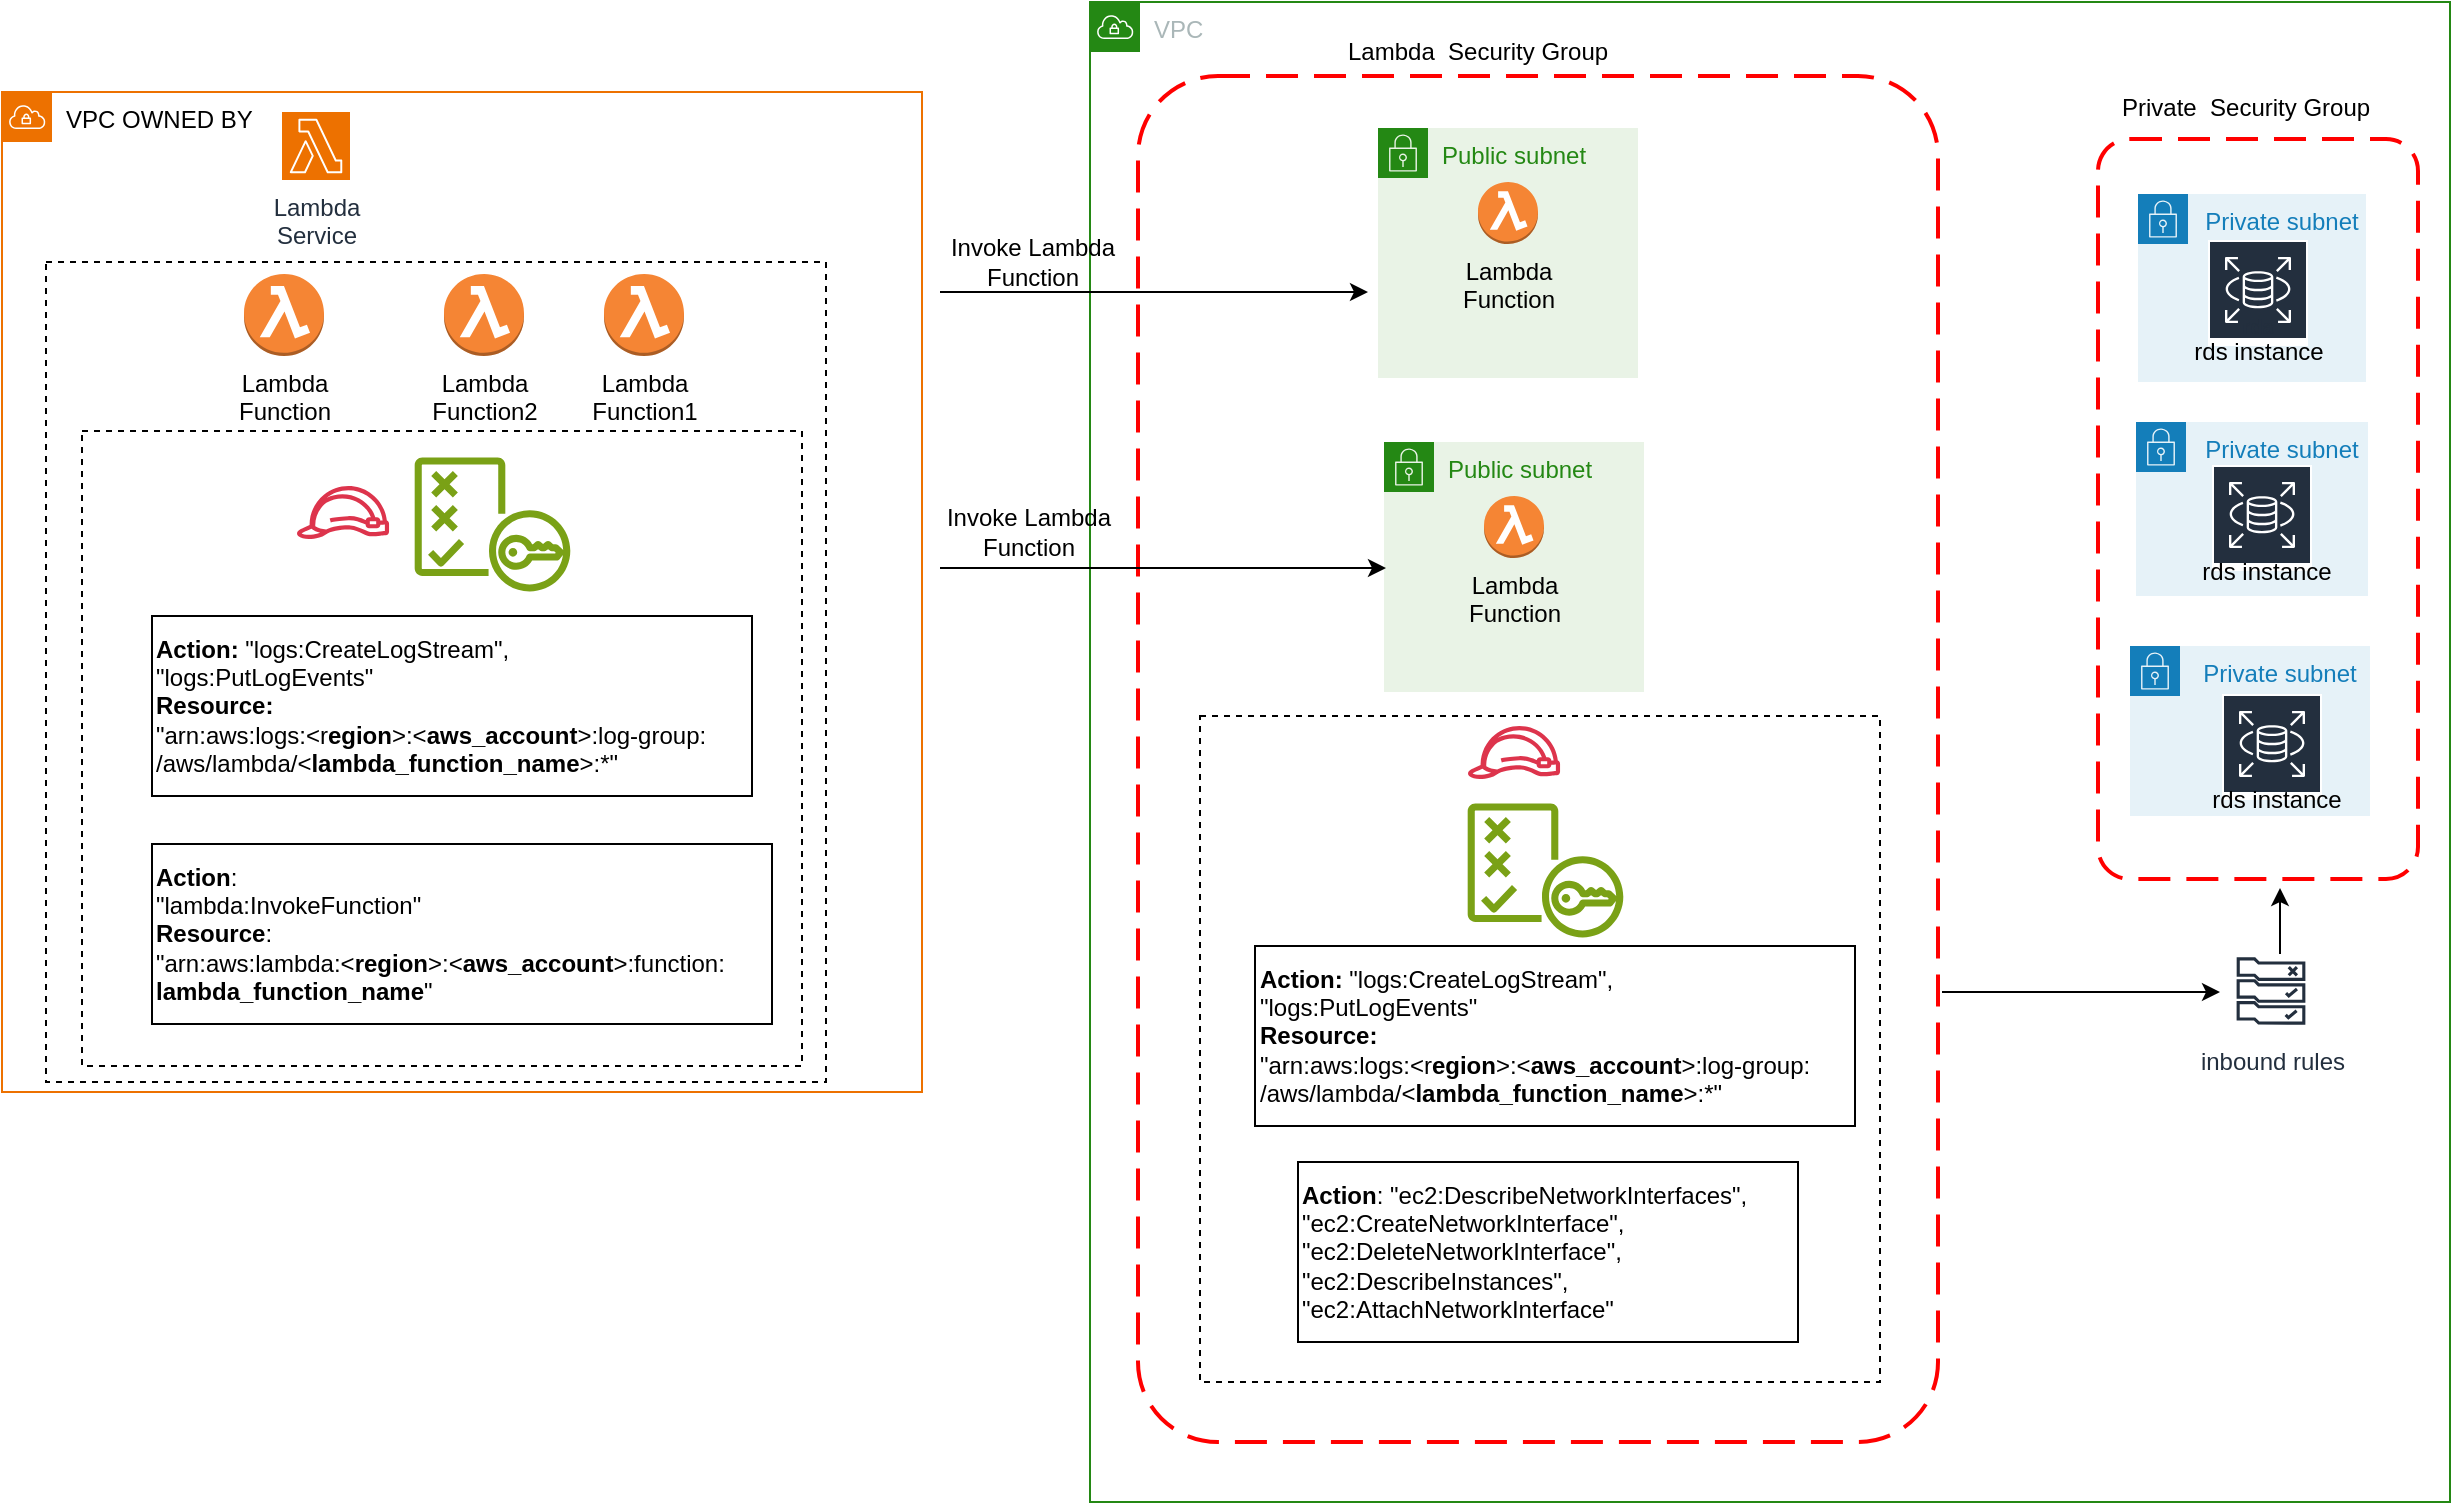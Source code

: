 <mxfile version="22.0.4" type="github" pages="2">
  <diagram name="lambda_networking" id="5S_vtZ67ByDqHM7MuEdr">
    <mxGraphModel dx="1961" dy="556" grid="1" gridSize="10" guides="1" tooltips="1" connect="1" arrows="1" fold="1" page="1" pageScale="1" pageWidth="980" pageHeight="1390" math="0" shadow="0">
      <root>
        <mxCell id="0" />
        <mxCell id="1" parent="0" />
        <mxCell id="8ntz569qP17uCYrPPTHj-63" value="VPC" style="points=[[0,0],[0.25,0],[0.5,0],[0.75,0],[1,0],[1,0.25],[1,0.5],[1,0.75],[1,1],[0.75,1],[0.5,1],[0.25,1],[0,1],[0,0.75],[0,0.5],[0,0.25]];outlineConnect=0;gradientColor=none;html=1;whiteSpace=wrap;fontSize=12;fontStyle=0;container=1;pointerEvents=0;collapsible=0;recursiveResize=0;shape=mxgraph.aws4.group;grIcon=mxgraph.aws4.group_vpc;strokeColor=#248814;fillColor=none;verticalAlign=top;align=left;spacingLeft=30;fontColor=#AAB7B8;dashed=0;" parent="1" vertex="1">
          <mxGeometry x="260" y="10" width="680" height="750" as="geometry" />
        </mxCell>
        <mxCell id="8ntz569qP17uCYrPPTHj-45" value="" style="rounded=0;whiteSpace=wrap;html=1;fillColor=none;strokeWidth=1;shadow=0;dashed=1;" parent="1" vertex="1">
          <mxGeometry x="315" y="367" width="340" height="333" as="geometry" />
        </mxCell>
        <mxCell id="8ntz569qP17uCYrPPTHj-46" value="" style="rounded=1;arcSize=10;dashed=1;strokeColor=#ff0000;fillColor=none;gradientColor=none;dashPattern=8 4;strokeWidth=2;" parent="1" vertex="1">
          <mxGeometry x="284" y="47" width="400" height="683" as="geometry" />
        </mxCell>
        <mxCell id="8ntz569qP17uCYrPPTHj-4" value="Private subnet" style="points=[[0,0],[0.25,0],[0.5,0],[0.75,0],[1,0],[1,0.25],[1,0.5],[1,0.75],[1,1],[0.75,1],[0.5,1],[0.25,1],[0,1],[0,0.75],[0,0.5],[0,0.25]];outlineConnect=0;gradientColor=none;html=1;whiteSpace=wrap;fontSize=12;fontStyle=0;container=1;pointerEvents=0;collapsible=0;recursiveResize=0;shape=mxgraph.aws4.group;grIcon=mxgraph.aws4.group_security_group;grStroke=0;strokeColor=#147EBA;fillColor=#E6F2F8;verticalAlign=top;align=center;spacingLeft=30;fontColor=#147EBA;dashed=0;" parent="1" vertex="1">
          <mxGeometry x="783" y="220" width="116" height="87" as="geometry" />
        </mxCell>
        <mxCell id="8ntz569qP17uCYrPPTHj-5" value="Private subnet" style="points=[[0,0],[0.25,0],[0.5,0],[0.75,0],[1,0],[1,0.25],[1,0.5],[1,0.75],[1,1],[0.75,1],[0.5,1],[0.25,1],[0,1],[0,0.75],[0,0.5],[0,0.25]];outlineConnect=0;gradientColor=none;html=1;whiteSpace=wrap;fontSize=12;fontStyle=0;container=1;pointerEvents=0;collapsible=0;recursiveResize=0;shape=mxgraph.aws4.group;grIcon=mxgraph.aws4.group_security_group;grStroke=0;strokeColor=#147EBA;fillColor=#E6F2F8;verticalAlign=top;align=center;spacingLeft=30;fontColor=#147EBA;dashed=0;" parent="1" vertex="1">
          <mxGeometry x="784" y="106" width="114" height="94" as="geometry" />
        </mxCell>
        <mxCell id="8ntz569qP17uCYrPPTHj-8" value="Private subnet" style="points=[[0,0],[0.25,0],[0.5,0],[0.75,0],[1,0],[1,0.25],[1,0.5],[1,0.75],[1,1],[0.75,1],[0.5,1],[0.25,1],[0,1],[0,0.75],[0,0.5],[0,0.25]];outlineConnect=0;gradientColor=none;html=1;whiteSpace=wrap;fontSize=12;fontStyle=0;container=1;pointerEvents=0;collapsible=0;recursiveResize=0;shape=mxgraph.aws4.group;grIcon=mxgraph.aws4.group_security_group;grStroke=0;strokeColor=#147EBA;fillColor=#E6F2F8;verticalAlign=top;align=center;spacingLeft=30;fontColor=#147EBA;dashed=0;" parent="1" vertex="1">
          <mxGeometry x="780" y="332" width="120" height="85" as="geometry" />
        </mxCell>
        <mxCell id="8ntz569qP17uCYrPPTHj-10" value="rda" style="sketch=0;outlineConnect=0;fontColor=#232F3E;gradientColor=none;strokeColor=#ffffff;fillColor=#232F3E;dashed=0;verticalLabelPosition=middle;verticalAlign=bottom;align=center;html=1;whiteSpace=wrap;fontSize=10;fontStyle=1;spacing=3;shape=mxgraph.aws4.productIcon;prIcon=mxgraph.aws4.rds;" parent="1" vertex="1">
          <mxGeometry x="819" y="129" width="50" height="53" as="geometry" />
        </mxCell>
        <mxCell id="8ntz569qP17uCYrPPTHj-13" value="" style="sketch=0;outlineConnect=0;fontColor=#232F3E;gradientColor=none;strokeColor=#ffffff;fillColor=#232F3E;dashed=0;verticalLabelPosition=middle;verticalAlign=bottom;align=center;html=1;whiteSpace=wrap;fontSize=10;fontStyle=1;spacing=3;shape=mxgraph.aws4.productIcon;prIcon=mxgraph.aws4.rds;" parent="1" vertex="1">
          <mxGeometry x="821" y="241.5" width="50" height="53" as="geometry" />
        </mxCell>
        <mxCell id="8ntz569qP17uCYrPPTHj-14" value="" style="sketch=0;outlineConnect=0;fontColor=#232F3E;gradientColor=none;strokeColor=#ffffff;fillColor=#232F3E;dashed=0;verticalLabelPosition=middle;verticalAlign=bottom;align=center;html=1;whiteSpace=wrap;fontSize=10;fontStyle=1;spacing=3;shape=mxgraph.aws4.productIcon;prIcon=mxgraph.aws4.rds;" parent="1" vertex="1">
          <mxGeometry x="826" y="356" width="50" height="53" as="geometry" />
        </mxCell>
        <mxCell id="8ntz569qP17uCYrPPTHj-15" value="&lt;font color=&quot;#000000&quot;&gt;VPC OWNED BY&amp;nbsp;&lt;/font&gt;" style="points=[[0,0],[0.25,0],[0.5,0],[0.75,0],[1,0],[1,0.25],[1,0.5],[1,0.75],[1,1],[0.75,1],[0.5,1],[0.25,1],[0,1],[0,0.75],[0,0.5],[0,0.25]];outlineConnect=0;gradientColor=none;html=1;whiteSpace=wrap;fontSize=12;fontStyle=0;container=1;pointerEvents=0;collapsible=0;recursiveResize=0;shape=mxgraph.aws4.group;grIcon=mxgraph.aws4.group_vpc;strokeColor=#ED7100;fillColor=none;verticalAlign=top;align=left;spacingLeft=30;fontColor=#AAB7B8;dashed=0;" parent="1" vertex="1">
          <mxGeometry x="-284" y="55" width="460" height="500" as="geometry" />
        </mxCell>
        <mxCell id="8ntz569qP17uCYrPPTHj-18" value="Lambda &lt;br&gt;Service" style="sketch=0;points=[[0,0,0],[0.25,0,0],[0.5,0,0],[0.75,0,0],[1,0,0],[0,1,0],[0.25,1,0],[0.5,1,0],[0.75,1,0],[1,1,0],[0,0.25,0],[0,0.5,0],[0,0.75,0],[1,0.25,0],[1,0.5,0],[1,0.75,0]];outlineConnect=0;fontColor=#232F3E;fillColor=#ED7100;strokeColor=#ffffff;dashed=0;verticalLabelPosition=bottom;verticalAlign=top;align=center;html=1;fontSize=12;fontStyle=0;aspect=fixed;shape=mxgraph.aws4.resourceIcon;resIcon=mxgraph.aws4.lambda;" parent="8ntz569qP17uCYrPPTHj-15" vertex="1">
          <mxGeometry x="140" y="10" width="34" height="34" as="geometry" />
        </mxCell>
        <mxCell id="8ntz569qP17uCYrPPTHj-19" value="Lambda &lt;br&gt;Function" style="outlineConnect=0;dashed=0;verticalLabelPosition=bottom;verticalAlign=top;align=center;html=1;shape=mxgraph.aws3.lambda_function;fillColor=#F58534;gradientColor=none;" parent="8ntz569qP17uCYrPPTHj-15" vertex="1">
          <mxGeometry x="121" y="91" width="40" height="41" as="geometry" />
        </mxCell>
        <mxCell id="8ntz569qP17uCYrPPTHj-23" value="Lambda &lt;br&gt;Function1" style="outlineConnect=0;dashed=0;verticalLabelPosition=bottom;verticalAlign=top;align=center;html=1;shape=mxgraph.aws3.lambda_function;fillColor=#F58534;gradientColor=none;" parent="8ntz569qP17uCYrPPTHj-15" vertex="1">
          <mxGeometry x="301" y="91" width="40" height="41" as="geometry" />
        </mxCell>
        <mxCell id="8ntz569qP17uCYrPPTHj-24" value="Lambda &lt;br&gt;Function2" style="outlineConnect=0;dashed=0;verticalLabelPosition=bottom;verticalAlign=top;align=center;html=1;shape=mxgraph.aws3.lambda_function;fillColor=#F58534;gradientColor=none;" parent="8ntz569qP17uCYrPPTHj-15" vertex="1">
          <mxGeometry x="221" y="91" width="40" height="41" as="geometry" />
        </mxCell>
        <mxCell id="8ntz569qP17uCYrPPTHj-57" value="" style="rounded=0;whiteSpace=wrap;html=1;fillColor=none;strokeWidth=1;shadow=0;dashed=1;" parent="8ntz569qP17uCYrPPTHj-15" vertex="1">
          <mxGeometry x="22" y="85" width="390" height="410" as="geometry" />
        </mxCell>
        <mxCell id="8ntz569qP17uCYrPPTHj-20" value="rds instance" style="text;html=1;align=center;verticalAlign=middle;resizable=0;points=[];autosize=1;strokeColor=none;fillColor=none;" parent="1" vertex="1">
          <mxGeometry x="799" y="170" width="90" height="30" as="geometry" />
        </mxCell>
        <mxCell id="8ntz569qP17uCYrPPTHj-21" value="rds instance" style="text;html=1;align=center;verticalAlign=middle;resizable=0;points=[];autosize=1;strokeColor=none;fillColor=none;" parent="1" vertex="1">
          <mxGeometry x="803" y="280" width="90" height="30" as="geometry" />
        </mxCell>
        <mxCell id="8ntz569qP17uCYrPPTHj-22" value="rds instance" style="text;html=1;align=center;verticalAlign=middle;resizable=0;points=[];autosize=1;strokeColor=none;fillColor=none;" parent="1" vertex="1">
          <mxGeometry x="808" y="394" width="90" height="30" as="geometry" />
        </mxCell>
        <mxCell id="8ntz569qP17uCYrPPTHj-30" value="Public subnet" style="points=[[0,0],[0.25,0],[0.5,0],[0.75,0],[1,0],[1,0.25],[1,0.5],[1,0.75],[1,1],[0.75,1],[0.5,1],[0.25,1],[0,1],[0,0.75],[0,0.5],[0,0.25]];outlineConnect=0;gradientColor=none;html=1;whiteSpace=wrap;fontSize=12;fontStyle=0;container=1;pointerEvents=0;collapsible=0;recursiveResize=0;shape=mxgraph.aws4.group;grIcon=mxgraph.aws4.group_security_group;grStroke=0;strokeColor=#248814;fillColor=#E9F3E6;verticalAlign=top;align=left;spacingLeft=30;fontColor=#248814;dashed=0;" parent="1" vertex="1">
          <mxGeometry x="404" y="73" width="130" height="125" as="geometry" />
        </mxCell>
        <mxCell id="8ntz569qP17uCYrPPTHj-32" value="Lambda &lt;br&gt;Function" style="outlineConnect=0;dashed=0;verticalLabelPosition=bottom;verticalAlign=top;align=center;html=1;shape=mxgraph.aws3.lambda_function;fillColor=#F58534;gradientColor=none;" parent="8ntz569qP17uCYrPPTHj-30" vertex="1">
          <mxGeometry x="50" y="27" width="30" height="31" as="geometry" />
        </mxCell>
        <mxCell id="8ntz569qP17uCYrPPTHj-34" value="Public subnet" style="points=[[0,0],[0.25,0],[0.5,0],[0.75,0],[1,0],[1,0.25],[1,0.5],[1,0.75],[1,1],[0.75,1],[0.5,1],[0.25,1],[0,1],[0,0.75],[0,0.5],[0,0.25]];outlineConnect=0;gradientColor=none;html=1;whiteSpace=wrap;fontSize=12;fontStyle=0;container=1;pointerEvents=0;collapsible=0;recursiveResize=0;shape=mxgraph.aws4.group;grIcon=mxgraph.aws4.group_security_group;grStroke=0;strokeColor=#248814;fillColor=#E9F3E6;verticalAlign=top;align=left;spacingLeft=30;fontColor=#248814;dashed=0;" parent="1" vertex="1">
          <mxGeometry x="407" y="230" width="130" height="125" as="geometry" />
        </mxCell>
        <mxCell id="8ntz569qP17uCYrPPTHj-35" value="Lambda &lt;br&gt;Function" style="outlineConnect=0;dashed=0;verticalLabelPosition=bottom;verticalAlign=top;align=center;html=1;shape=mxgraph.aws3.lambda_function;fillColor=#F58534;gradientColor=none;" parent="8ntz569qP17uCYrPPTHj-34" vertex="1">
          <mxGeometry x="50" y="27" width="30" height="31" as="geometry" />
        </mxCell>
        <mxCell id="8ntz569qP17uCYrPPTHj-36" value="" style="sketch=0;outlineConnect=0;fontColor=#232F3E;gradientColor=none;fillColor=#DD344C;strokeColor=none;dashed=0;verticalLabelPosition=bottom;verticalAlign=top;align=center;html=1;fontSize=12;fontStyle=0;aspect=fixed;pointerEvents=1;shape=mxgraph.aws4.role;" parent="1" vertex="1">
          <mxGeometry x="448.5" y="372" width="47" height="26.51" as="geometry" />
        </mxCell>
        <mxCell id="8ntz569qP17uCYrPPTHj-38" value="" style="sketch=0;outlineConnect=0;fontColor=#232F3E;gradientColor=none;fillColor=#7AA116;strokeColor=none;dashed=0;verticalLabelPosition=bottom;verticalAlign=top;align=center;html=1;fontSize=12;fontStyle=0;aspect=fixed;pointerEvents=1;shape=mxgraph.aws4.policy;strokeWidth=0;" parent="1" vertex="1">
          <mxGeometry x="448.5" y="410.5" width="78" height="67" as="geometry" />
        </mxCell>
        <mxCell id="8ntz569qP17uCYrPPTHj-40" value="&lt;div&gt;&lt;b&gt;Action:&lt;/b&gt; &quot;logs:CreateLogStream&quot;,&lt;/div&gt;&lt;div&gt;&lt;span style=&quot;background-color: initial;&quot;&gt;&quot;logs:PutLogEvents&quot;&lt;/span&gt;&lt;/div&gt;&lt;div&gt;&lt;b&gt;Resource:&amp;nbsp;&lt;/b&gt;&lt;/div&gt;&quot;arn:aws:logs:&amp;lt;r&lt;b&gt;egion&lt;/b&gt;&amp;gt;:&amp;lt;&lt;b&gt;aws_account&lt;/b&gt;&amp;gt;:log-group:&lt;br&gt;/aws/lambda/&amp;lt;&lt;b&gt;lambda_function_name&lt;/b&gt;&amp;gt;:*&quot;" style="text;html=1;align=left;verticalAlign=middle;resizable=0;points=[];autosize=1;strokeColor=default;fillColor=none;" parent="1" vertex="1">
          <mxGeometry x="342.5" y="482" width="300" height="90" as="geometry" />
        </mxCell>
        <mxCell id="8ntz569qP17uCYrPPTHj-7" value="" style="rounded=1;arcSize=10;dashed=1;strokeColor=#ff0000;fillColor=none;gradientColor=none;dashPattern=8 4;strokeWidth=2;" parent="1" vertex="1">
          <mxGeometry x="764" y="78.5" width="160" height="370" as="geometry" />
        </mxCell>
        <mxCell id="8ntz569qP17uCYrPPTHj-9" value="Private&amp;nbsp; Security Group" style="text;html=1;align=left;verticalAlign=middle;resizable=0;points=[];autosize=1;strokeColor=none;fillColor=none;" parent="1" vertex="1">
          <mxGeometry x="774" y="48" width="150" height="30" as="geometry" />
        </mxCell>
        <mxCell id="8ntz569qP17uCYrPPTHj-41" value="&lt;div&gt;&lt;b&gt;Action&lt;/b&gt;:&amp;nbsp;&lt;span style=&quot;background-color: initial;&quot;&gt;&quot;ec2:DescribeNetworkInterfaces&quot;,&lt;/span&gt;&lt;/div&gt;&lt;div&gt;&lt;span style=&quot;background-color: initial;&quot;&gt;&quot;ec2:CreateNetworkInterface&quot;,&lt;/span&gt;&lt;/div&gt;&lt;div&gt;&quot;ec2:DeleteNetworkInterface&quot;,&lt;/div&gt;&lt;div&gt;&quot;ec2:DescribeInstances&quot;,&lt;/div&gt;&lt;div&gt;&quot;ec2:AttachNetworkInterface&quot;&lt;br&gt;&lt;/div&gt;" style="text;html=1;align=left;verticalAlign=middle;resizable=0;points=[];autosize=1;strokeColor=default;fillColor=none;" parent="1" vertex="1">
          <mxGeometry x="364" y="590" width="250" height="90" as="geometry" />
        </mxCell>
        <mxCell id="8ntz569qP17uCYrPPTHj-47" value="Lambda&amp;nbsp; Security Group" style="text;html=1;align=left;verticalAlign=middle;resizable=0;points=[];autosize=1;strokeColor=none;fillColor=none;" parent="1" vertex="1">
          <mxGeometry x="386.5" y="20" width="150" height="30" as="geometry" />
        </mxCell>
        <mxCell id="8ntz569qP17uCYrPPTHj-48" value="inbound rules" style="sketch=0;outlineConnect=0;fontColor=#232F3E;gradientColor=none;strokeColor=#232F3E;fillColor=#ffffff;dashed=0;verticalLabelPosition=bottom;verticalAlign=top;align=center;html=1;fontSize=12;fontStyle=0;aspect=fixed;shape=mxgraph.aws4.resourceIcon;resIcon=mxgraph.aws4.rule_2;" parent="1" vertex="1">
          <mxGeometry x="829" y="483" width="43" height="43" as="geometry" />
        </mxCell>
        <mxCell id="8ntz569qP17uCYrPPTHj-50" value="" style="endArrow=classic;html=1;rounded=0;" parent="1" edge="1">
          <mxGeometry width="50" height="50" relative="1" as="geometry">
            <mxPoint x="686" y="505" as="sourcePoint" />
            <mxPoint x="825" y="505" as="targetPoint" />
          </mxGeometry>
        </mxCell>
        <mxCell id="8ntz569qP17uCYrPPTHj-51" value="" style="endArrow=classic;html=1;rounded=0;" parent="1" edge="1">
          <mxGeometry width="50" height="50" relative="1" as="geometry">
            <mxPoint x="855" y="486" as="sourcePoint" />
            <mxPoint x="855" y="453" as="targetPoint" />
          </mxGeometry>
        </mxCell>
        <mxCell id="8ntz569qP17uCYrPPTHj-52" value="" style="rounded=0;whiteSpace=wrap;html=1;fillColor=none;strokeWidth=1;shadow=0;dashed=1;" parent="1" vertex="1">
          <mxGeometry x="-244" y="224.5" width="360" height="317.5" as="geometry" />
        </mxCell>
        <mxCell id="8ntz569qP17uCYrPPTHj-53" value="" style="sketch=0;outlineConnect=0;fontColor=#232F3E;gradientColor=none;fillColor=#DD344C;strokeColor=none;dashed=0;verticalLabelPosition=bottom;verticalAlign=top;align=center;html=1;fontSize=12;fontStyle=0;aspect=fixed;pointerEvents=1;shape=mxgraph.aws4.role;" parent="1" vertex="1">
          <mxGeometry x="-137" y="252" width="47" height="26.51" as="geometry" />
        </mxCell>
        <mxCell id="8ntz569qP17uCYrPPTHj-54" value="" style="sketch=0;outlineConnect=0;fontColor=#232F3E;gradientColor=none;fillColor=#7AA116;strokeColor=none;dashed=0;verticalLabelPosition=bottom;verticalAlign=top;align=center;html=1;fontSize=12;fontStyle=0;aspect=fixed;pointerEvents=1;shape=mxgraph.aws4.policy;strokeWidth=0;" parent="1" vertex="1">
          <mxGeometry x="-78" y="237.5" width="78" height="67" as="geometry" />
        </mxCell>
        <mxCell id="8ntz569qP17uCYrPPTHj-55" value="&lt;div&gt;&lt;b&gt;Action:&lt;/b&gt; &quot;logs:CreateLogStream&quot;,&lt;/div&gt;&lt;div&gt;&lt;span style=&quot;background-color: initial;&quot;&gt;&quot;logs:PutLogEvents&quot;&lt;/span&gt;&lt;/div&gt;&lt;div&gt;&lt;b&gt;Resource:&amp;nbsp;&lt;/b&gt;&lt;/div&gt;&quot;arn:aws:logs:&amp;lt;r&lt;b&gt;egion&lt;/b&gt;&amp;gt;:&amp;lt;&lt;b&gt;aws_account&lt;/b&gt;&amp;gt;:log-group:&lt;br&gt;/aws/lambda/&amp;lt;&lt;b&gt;lambda_function_name&lt;/b&gt;&amp;gt;:*&quot;" style="text;html=1;align=left;verticalAlign=middle;resizable=0;points=[];autosize=1;strokeColor=default;fillColor=none;" parent="1" vertex="1">
          <mxGeometry x="-209" y="317" width="300" height="90" as="geometry" />
        </mxCell>
        <mxCell id="8ntz569qP17uCYrPPTHj-56" value="&lt;div&gt;&lt;b&gt;Action&lt;/b&gt;:&amp;nbsp;&lt;/div&gt;&quot;lambda:InvokeFunction&quot;&lt;br&gt;&lt;b&gt;Resource&lt;/b&gt;: &lt;br&gt;&quot;arn:aws:lambda:&amp;lt;&lt;b&gt;region&lt;/b&gt;&amp;gt;:&amp;lt;&lt;b&gt;aws_account&lt;/b&gt;&amp;gt;:function:&lt;br&gt;&lt;b&gt;lambda_function_name&lt;/b&gt;&quot;" style="text;html=1;align=left;verticalAlign=middle;resizable=0;points=[];autosize=1;strokeColor=default;fillColor=none;" parent="1" vertex="1">
          <mxGeometry x="-209" y="431" width="310" height="90" as="geometry" />
        </mxCell>
        <mxCell id="8ntz569qP17uCYrPPTHj-62" value="Invoke Lambda&lt;br&gt;Function" style="text;html=1;align=center;verticalAlign=middle;resizable=0;points=[];autosize=1;strokeColor=none;fillColor=none;" parent="1" vertex="1">
          <mxGeometry x="176" y="120" width="110" height="40" as="geometry" />
        </mxCell>
        <mxCell id="8ntz569qP17uCYrPPTHj-61" value="Invoke Lambda&lt;br&gt;Function" style="text;html=1;align=center;verticalAlign=middle;resizable=0;points=[];autosize=1;strokeColor=none;fillColor=none;" parent="1" vertex="1">
          <mxGeometry x="174" y="254.5" width="110" height="40" as="geometry" />
        </mxCell>
        <mxCell id="8ntz569qP17uCYrPPTHj-60" value="" style="endArrow=classic;html=1;rounded=0;" parent="1" edge="1">
          <mxGeometry width="50" height="50" relative="1" as="geometry">
            <mxPoint x="185" y="293" as="sourcePoint" />
            <mxPoint x="408" y="293" as="targetPoint" />
          </mxGeometry>
        </mxCell>
        <mxCell id="8ntz569qP17uCYrPPTHj-59" value="" style="endArrow=classic;html=1;rounded=0;" parent="1" edge="1">
          <mxGeometry width="50" height="50" relative="1" as="geometry">
            <mxPoint x="185" y="155" as="sourcePoint" />
            <mxPoint x="399" y="155" as="targetPoint" />
          </mxGeometry>
        </mxCell>
      </root>
    </mxGraphModel>
  </diagram>
  <diagram id="izkbHXwlRWSYValOLuml" name="efs">
    <mxGraphModel dx="981" dy="556" grid="1" gridSize="10" guides="1" tooltips="1" connect="1" arrows="1" fold="1" page="1" pageScale="1" pageWidth="980" pageHeight="1390" math="0" shadow="0">
      <root>
        <mxCell id="0" />
        <mxCell id="1" parent="0" />
        <mxCell id="LKfNATIFm_fBNxjuIVGV-1" value="EFS" style="outlineConnect=0;dashed=0;verticalLabelPosition=bottom;verticalAlign=top;align=center;html=1;shape=mxgraph.aws3.efs;fillColor=#ED7100;gradientColor=none;aspect=fixed;" vertex="1" parent="1">
          <mxGeometry x="80" y="140" width="57" height="59.2" as="geometry" />
        </mxCell>
        <mxCell id="114iOiXDD0F_sJJyWzsY-1" value="ONE ZONE" style="sketch=0;outlineConnect=0;fillColor=#006600;strokeColor=#82b366;dashed=0;verticalLabelPosition=bottom;verticalAlign=top;align=center;html=1;fontSize=12;fontStyle=0;aspect=fixed;pointerEvents=1;shape=mxgraph.aws4.elastic_file_system_one_zone_infrequent_access;" vertex="1" parent="1">
          <mxGeometry x="140" y="220" width="78" height="78" as="geometry" />
        </mxCell>
        <mxCell id="ci8etX4bMG8X7Eh6tp4n-2" value="Amazon ECS" style="sketch=0;outlineConnect=0;fontColor=#232F3E;gradientColor=none;strokeColor=#ffffff;fillColor=#232F3E;dashed=0;verticalLabelPosition=middle;verticalAlign=bottom;align=center;html=1;whiteSpace=wrap;fontSize=10;fontStyle=1;spacing=3;shape=mxgraph.aws4.productIcon;prIcon=mxgraph.aws4.ecs;" vertex="1" parent="1">
          <mxGeometry x="510" y="130" width="80" height="100" as="geometry" />
        </mxCell>
      </root>
    </mxGraphModel>
  </diagram>
</mxfile>
